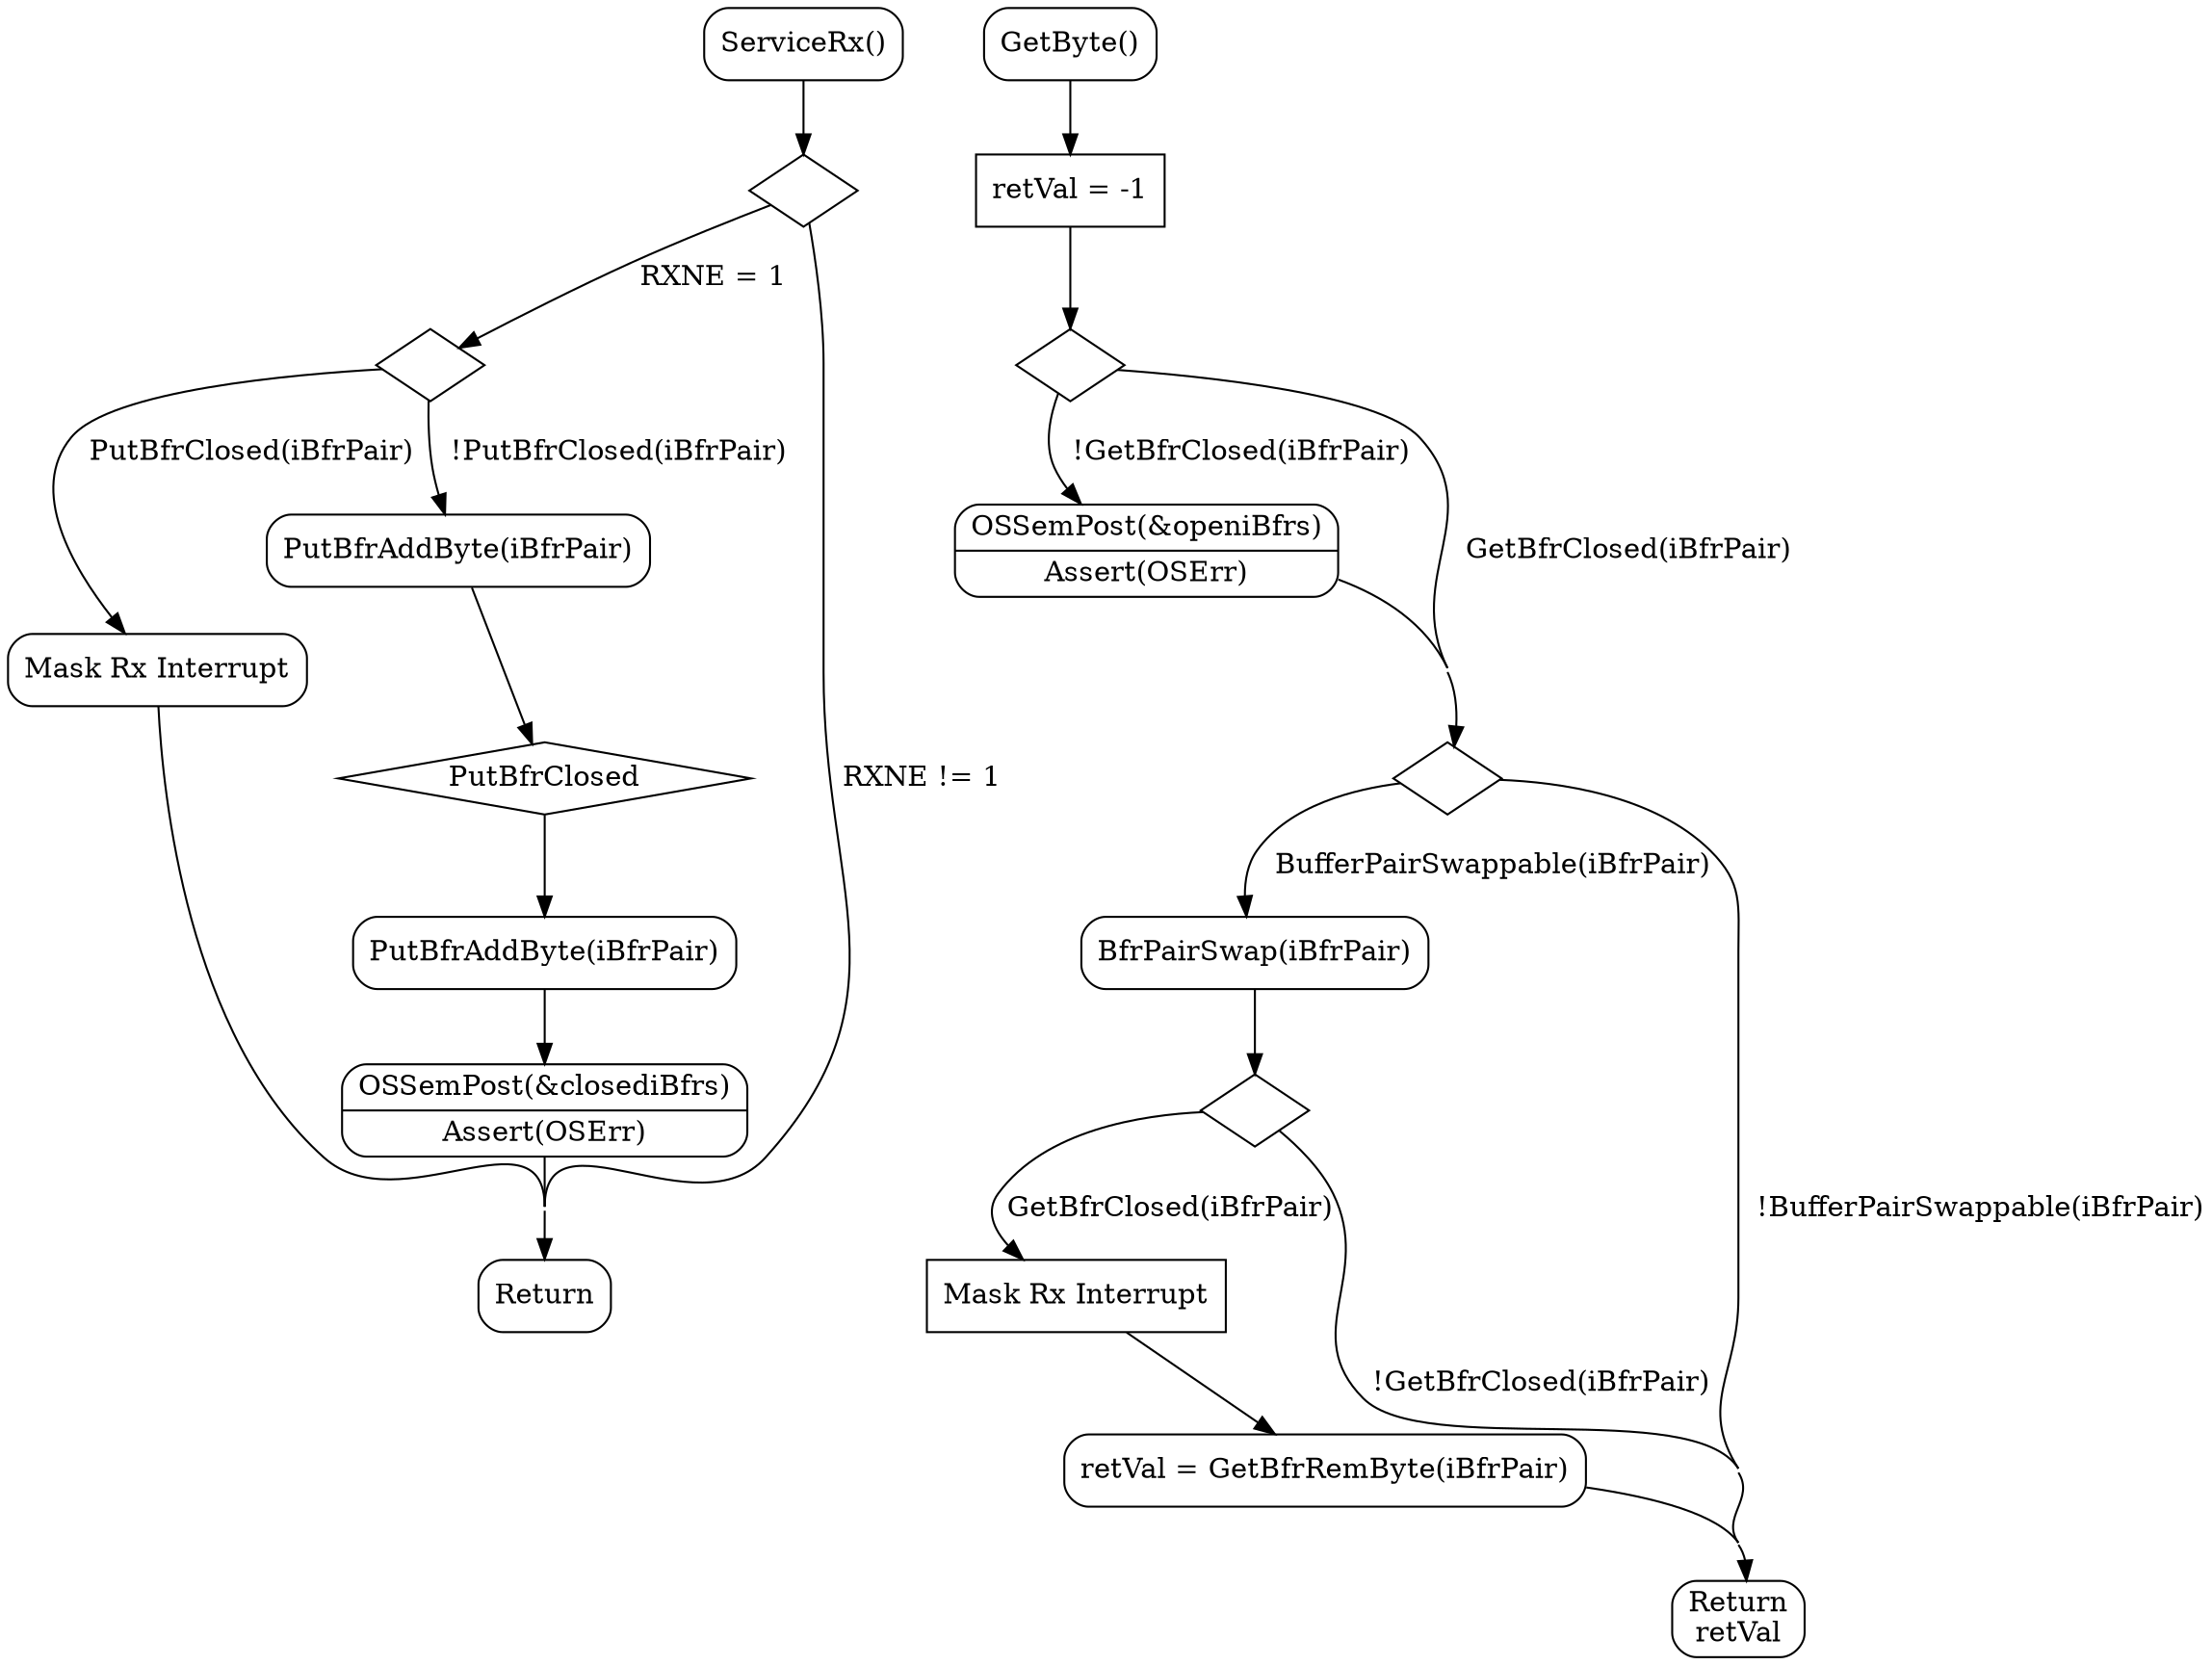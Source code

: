 #!dot
digraph {
  concentrate=true;

  ServiceRx_1[shape="box", style=rounded, label="ServiceRx()"];
  RXNE_1[shape="diamond", label=""];
  PutBfrClosed_1[shape="diamond", label=""];
  Interrupt_1[shape="box", label="Unmask Rx Interrupt"];
  PutBfrAddByte_1[shape="box", style=rounded, label="PutBfrAddByte(iBfrPair)"];
  PutBfrClosed[shape="diamond"];
  PutBfrAddByte_2[shape="box", style=rounded, label="PutBfrAddByte(iBfrPair)"];
  OSSemPost[shape="record", style=rounded, label="{OSSemPost(&closediBfrs)|Assert(OSErr)}"];
  Return_1[shape="box", style=rounded, label="Return"];
  Interrupt_1[shape="box", style=rounded, label="Mask Rx Interrupt"];

  ServiceRx_1 -> RXNE_1;
  RXNE_1 -> PutBfrClosed_1[label=" RXNE = 1 "];
  RXNE_1 -> Return_1[label=" RXNE != 1 "];
  PutBfrClosed_1 -> Interrupt_1[label="  PutBfrClosed(iBfrPair) "];
  PutBfrClosed_1 -> PutBfrAddByte_1[label="  !PutBfrClosed(iBfrPair) "];
  PutBfrAddByte_1 -> PutBfrClosed;
  PutBfrClosed -> PutBfrAddByte_2;
  Interrupt_1 -> Return_1;
  PutBfrAddByte_2 -> OSSemPost;
  OSSemPost -> Return_1;
  

  GetByte[shape="box", style=rounded, label="GetByte()"];
  RetVal[shape="box", label="retVal = -1"];
  GetBfrClosed[shape="diamond", label=""];
  OSSemPost_2[shape="record", style=rounded, label="{OSSemPost(&openiBfrs)|Assert(OSErr)}"];
  BufferPairSwappable[shape="diamond", label=""];
  BfrPairSwap[shape="box", style=rounded, label="BfrPairSwap(iBfrPair)"];
  
  GetBfrClosed_2[shape="diamond", label=""];
  Interrupt_2[shape="box", label="Mask Rx Interrupt"];
  SetRetVal[shape="box", style=rounded, label="retVal = GetBfrRemByte(iBfrPair)"];
  Return_2[shape="box", style=rounded, label="Return\nretVal"];

  GetByte -> RetVal;
  RetVal -> GetBfrClosed;
  GetBfrClosed -> OSSemPost_2[label="  !GetBfrClosed(iBfrPair) "];
// The next line is assumed, GetBfrClosed went nowhere.
  GetBfrClosed -> BufferPairSwappable[label="  GetBfrClosed(iBfrPair) "];
  OSSemPost_2 -> BufferPairSwappable;
// The next line is assumed, there was no !BufferPairSwappable branch.
  BufferPairSwappable -> Return_2[label="  !BufferPairSwappable(iBfrPair)"];
  BufferPairSwappable -> BfrPairSwap[label="  BufferPairSwappable(iBfrPair)"];
  BfrPairSwap -> GetBfrClosed_2;
  GetBfrClosed_2 -> Interrupt_2[label=" GetBfrClosed(iBfrPair)"];
  GetBfrClosed_2 -> Return_2[label=" !GetBfrClosed(iBfrPair)"];
  Interrupt_2 -> SetRetVal;
  SetRetVal -> Return_2;
}
